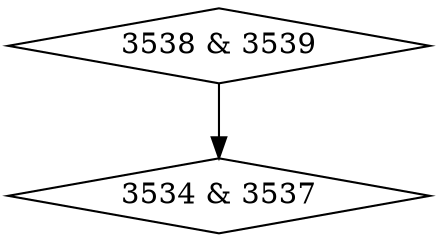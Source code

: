 digraph {
0 [label = "3534 & 3537", shape = diamond];
1 [label = "3538 & 3539", shape = diamond];
1->0;
}
